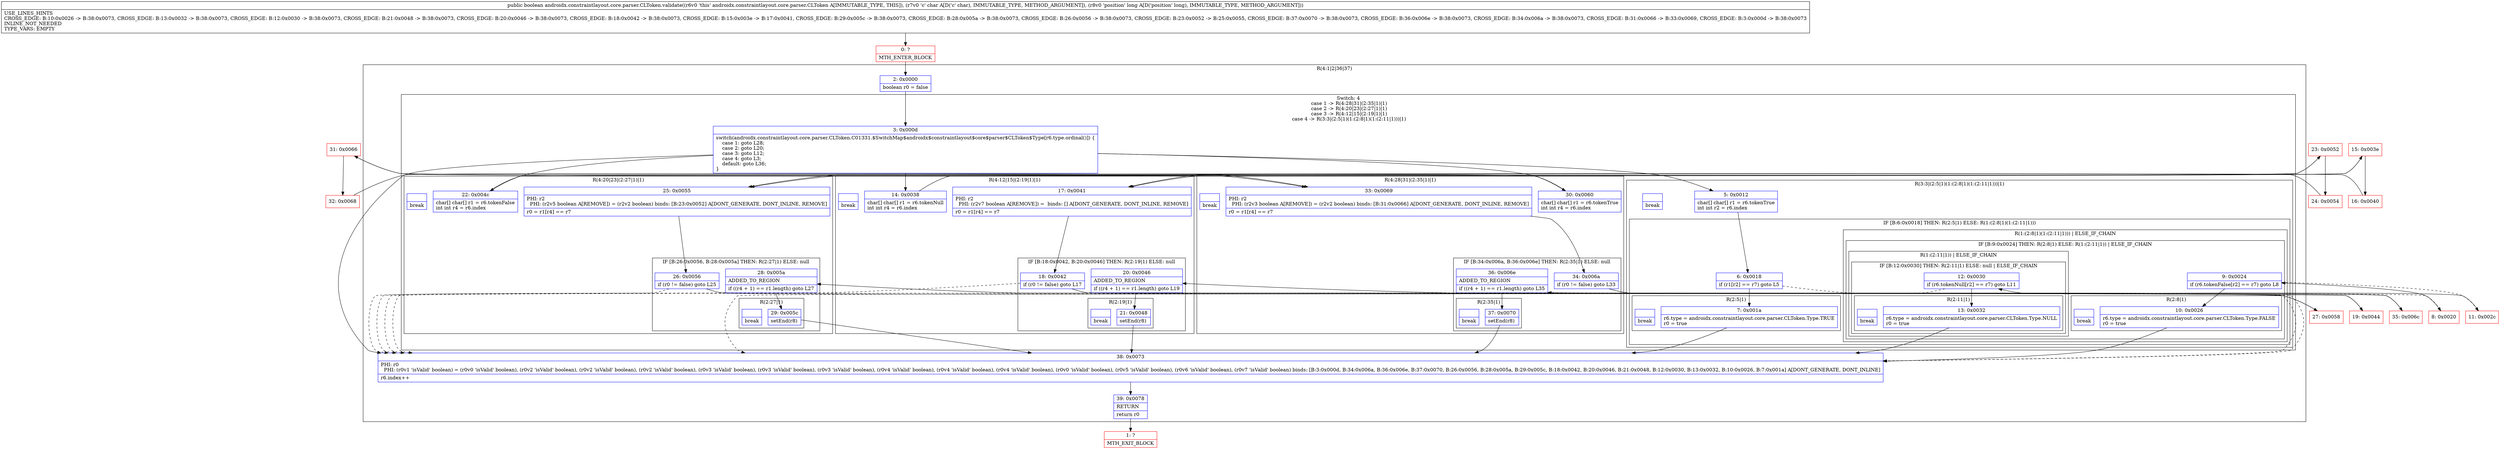 digraph "CFG forandroidx.constraintlayout.core.parser.CLToken.validate(CJ)Z" {
subgraph cluster_Region_1782743848 {
label = "R(4:1|2|36|37)";
node [shape=record,color=blue];
Node_2 [shape=record,label="{2\:\ 0x0000|boolean r0 = false\l}"];
subgraph cluster_SwitchRegion_1203608674 {
label = "Switch: 4
 case 1 -> R(4:28|31|(2:35|1)|1)
 case 2 -> R(4:20|23|(2:27|1)|1)
 case 3 -> R(4:12|15|(2:19|1)|1)
 case 4 -> R(3:3|(2:5|1)(1:(2:8|1)(1:(2:11|1)))|1)";
node [shape=record,color=blue];
Node_3 [shape=record,label="{3\:\ 0x000d|switch(androidx.constraintlayout.core.parser.CLToken.C01331.$SwitchMap$androidx$constraintlayout$core$parser$CLToken$Type[r6.type.ordinal()]) \{\l    case 1: goto L28;\l    case 2: goto L20;\l    case 3: goto L12;\l    case 4: goto L3;\l    default: goto L36;\l\}\l}"];
subgraph cluster_Region_144277140 {
label = "R(4:28|31|(2:35|1)|1)";
node [shape=record,color=blue];
Node_30 [shape=record,label="{30\:\ 0x0060|char[] char[] r1 = r6.tokenTrue\lint int r4 = r6.index\l}"];
Node_33 [shape=record,label="{33\:\ 0x0069|PHI: r2 \l  PHI: (r2v3 boolean A[REMOVE]) = (r2v2 boolean) binds: [B:31:0x0066] A[DONT_GENERATE, DONT_INLINE, REMOVE]\l|r0 = r1[r4] == r7\l}"];
subgraph cluster_IfRegion_1611765100 {
label = "IF [B:34:0x006a, B:36:0x006e] THEN: R(2:35|1) ELSE: null";
node [shape=record,color=blue];
Node_34 [shape=record,label="{34\:\ 0x006a|if (r0 != false) goto L33\l}"];
Node_36 [shape=record,label="{36\:\ 0x006e|ADDED_TO_REGION\l|if ((r4 + 1) == r1.length) goto L35\l}"];
subgraph cluster_Region_150803299 {
label = "R(2:35|1)";
node [shape=record,color=blue];
Node_37 [shape=record,label="{37\:\ 0x0070|setEnd(r8)\l}"];
Node_InsnContainer_1695998909 [shape=record,label="{|break\l}"];
}
}
Node_InsnContainer_1511466298 [shape=record,label="{|break\l}"];
}
subgraph cluster_Region_1461155499 {
label = "R(4:20|23|(2:27|1)|1)";
node [shape=record,color=blue];
Node_22 [shape=record,label="{22\:\ 0x004c|char[] char[] r1 = r6.tokenFalse\lint int r4 = r6.index\l}"];
Node_25 [shape=record,label="{25\:\ 0x0055|PHI: r2 \l  PHI: (r2v5 boolean A[REMOVE]) = (r2v2 boolean) binds: [B:23:0x0052] A[DONT_GENERATE, DONT_INLINE, REMOVE]\l|r0 = r1[r4] == r7\l}"];
subgraph cluster_IfRegion_134798344 {
label = "IF [B:26:0x0056, B:28:0x005a] THEN: R(2:27|1) ELSE: null";
node [shape=record,color=blue];
Node_26 [shape=record,label="{26\:\ 0x0056|if (r0 != false) goto L25\l}"];
Node_28 [shape=record,label="{28\:\ 0x005a|ADDED_TO_REGION\l|if ((r4 + 1) == r1.length) goto L27\l}"];
subgraph cluster_Region_1910701206 {
label = "R(2:27|1)";
node [shape=record,color=blue];
Node_29 [shape=record,label="{29\:\ 0x005c|setEnd(r8)\l}"];
Node_InsnContainer_300191682 [shape=record,label="{|break\l}"];
}
}
Node_InsnContainer_1136500040 [shape=record,label="{|break\l}"];
}
subgraph cluster_Region_200687047 {
label = "R(4:12|15|(2:19|1)|1)";
node [shape=record,color=blue];
Node_14 [shape=record,label="{14\:\ 0x0038|char[] char[] r1 = r6.tokenNull\lint int r4 = r6.index\l}"];
Node_17 [shape=record,label="{17\:\ 0x0041|PHI: r2 \l  PHI: (r2v7 boolean A[REMOVE]) =  binds: [] A[DONT_GENERATE, DONT_INLINE, REMOVE]\l|r0 = r1[r4] == r7\l}"];
subgraph cluster_IfRegion_1449554978 {
label = "IF [B:18:0x0042, B:20:0x0046] THEN: R(2:19|1) ELSE: null";
node [shape=record,color=blue];
Node_18 [shape=record,label="{18\:\ 0x0042|if (r0 != false) goto L17\l}"];
Node_20 [shape=record,label="{20\:\ 0x0046|ADDED_TO_REGION\l|if ((r4 + 1) == r1.length) goto L19\l}"];
subgraph cluster_Region_543182576 {
label = "R(2:19|1)";
node [shape=record,color=blue];
Node_21 [shape=record,label="{21\:\ 0x0048|setEnd(r8)\l}"];
Node_InsnContainer_1182793766 [shape=record,label="{|break\l}"];
}
}
Node_InsnContainer_1940856235 [shape=record,label="{|break\l}"];
}
subgraph cluster_Region_269222213 {
label = "R(3:3|(2:5|1)(1:(2:8|1)(1:(2:11|1)))|1)";
node [shape=record,color=blue];
Node_5 [shape=record,label="{5\:\ 0x0012|char[] char[] r1 = r6.tokenTrue\lint int r2 = r6.index\l}"];
subgraph cluster_IfRegion_2086292701 {
label = "IF [B:6:0x0018] THEN: R(2:5|1) ELSE: R(1:(2:8|1)(1:(2:11|1)))";
node [shape=record,color=blue];
Node_6 [shape=record,label="{6\:\ 0x0018|if (r1[r2] == r7) goto L5\l}"];
subgraph cluster_Region_1521718264 {
label = "R(2:5|1)";
node [shape=record,color=blue];
Node_7 [shape=record,label="{7\:\ 0x001a|r6.type = androidx.constraintlayout.core.parser.CLToken.Type.TRUE\lr0 = true\l}"];
Node_InsnContainer_1557633355 [shape=record,label="{|break\l}"];
}
subgraph cluster_Region_2128759791 {
label = "R(1:(2:8|1)(1:(2:11|1))) | ELSE_IF_CHAIN\l";
node [shape=record,color=blue];
subgraph cluster_IfRegion_855386050 {
label = "IF [B:9:0x0024] THEN: R(2:8|1) ELSE: R(1:(2:11|1)) | ELSE_IF_CHAIN\l";
node [shape=record,color=blue];
Node_9 [shape=record,label="{9\:\ 0x0024|if (r6.tokenFalse[r2] == r7) goto L8\l}"];
subgraph cluster_Region_914164146 {
label = "R(2:8|1)";
node [shape=record,color=blue];
Node_10 [shape=record,label="{10\:\ 0x0026|r6.type = androidx.constraintlayout.core.parser.CLToken.Type.FALSE\lr0 = true\l}"];
Node_InsnContainer_950400293 [shape=record,label="{|break\l}"];
}
subgraph cluster_Region_871163359 {
label = "R(1:(2:11|1)) | ELSE_IF_CHAIN\l";
node [shape=record,color=blue];
subgraph cluster_IfRegion_1465815771 {
label = "IF [B:12:0x0030] THEN: R(2:11|1) ELSE: null | ELSE_IF_CHAIN\l";
node [shape=record,color=blue];
Node_12 [shape=record,label="{12\:\ 0x0030|if (r6.tokenNull[r2] == r7) goto L11\l}"];
subgraph cluster_Region_1968415826 {
label = "R(2:11|1)";
node [shape=record,color=blue];
Node_13 [shape=record,label="{13\:\ 0x0032|r6.type = androidx.constraintlayout.core.parser.CLToken.Type.NULL\lr0 = true\l}"];
Node_InsnContainer_1393635112 [shape=record,label="{|break\l}"];
}
}
}
}
}
}
Node_InsnContainer_1069591446 [shape=record,label="{|break\l}"];
}
}
Node_38 [shape=record,label="{38\:\ 0x0073|PHI: r0 \l  PHI: (r0v1 'isValid' boolean) = (r0v0 'isValid' boolean), (r0v2 'isValid' boolean), (r0v2 'isValid' boolean), (r0v2 'isValid' boolean), (r0v3 'isValid' boolean), (r0v3 'isValid' boolean), (r0v3 'isValid' boolean), (r0v4 'isValid' boolean), (r0v4 'isValid' boolean), (r0v4 'isValid' boolean), (r0v0 'isValid' boolean), (r0v5 'isValid' boolean), (r0v6 'isValid' boolean), (r0v7 'isValid' boolean) binds: [B:3:0x000d, B:34:0x006a, B:36:0x006e, B:37:0x0070, B:26:0x0056, B:28:0x005a, B:29:0x005c, B:18:0x0042, B:20:0x0046, B:21:0x0048, B:12:0x0030, B:13:0x0032, B:10:0x0026, B:7:0x001a] A[DONT_GENERATE, DONT_INLINE]\l|r6.index++\l}"];
Node_39 [shape=record,label="{39\:\ 0x0078|RETURN\l|return r0\l}"];
}
Node_0 [shape=record,color=red,label="{0\:\ ?|MTH_ENTER_BLOCK\l}"];
Node_8 [shape=record,color=red,label="{8\:\ 0x0020}"];
Node_11 [shape=record,color=red,label="{11\:\ 0x002c}"];
Node_15 [shape=record,color=red,label="{15\:\ 0x003e}"];
Node_16 [shape=record,color=red,label="{16\:\ 0x0040}"];
Node_19 [shape=record,color=red,label="{19\:\ 0x0044}"];
Node_23 [shape=record,color=red,label="{23\:\ 0x0052}"];
Node_24 [shape=record,color=red,label="{24\:\ 0x0054}"];
Node_27 [shape=record,color=red,label="{27\:\ 0x0058}"];
Node_31 [shape=record,color=red,label="{31\:\ 0x0066}"];
Node_32 [shape=record,color=red,label="{32\:\ 0x0068}"];
Node_35 [shape=record,color=red,label="{35\:\ 0x006c}"];
Node_1 [shape=record,color=red,label="{1\:\ ?|MTH_EXIT_BLOCK\l}"];
MethodNode[shape=record,label="{public boolean androidx.constraintlayout.core.parser.CLToken.validate((r6v0 'this' androidx.constraintlayout.core.parser.CLToken A[IMMUTABLE_TYPE, THIS]), (r7v0 'c' char A[D('c' char), IMMUTABLE_TYPE, METHOD_ARGUMENT]), (r8v0 'position' long A[D('position' long), IMMUTABLE_TYPE, METHOD_ARGUMENT]))  | USE_LINES_HINTS\lCROSS_EDGE: B:10:0x0026 \-\> B:38:0x0073, CROSS_EDGE: B:13:0x0032 \-\> B:38:0x0073, CROSS_EDGE: B:12:0x0030 \-\> B:38:0x0073, CROSS_EDGE: B:21:0x0048 \-\> B:38:0x0073, CROSS_EDGE: B:20:0x0046 \-\> B:38:0x0073, CROSS_EDGE: B:18:0x0042 \-\> B:38:0x0073, CROSS_EDGE: B:15:0x003e \-\> B:17:0x0041, CROSS_EDGE: B:29:0x005c \-\> B:38:0x0073, CROSS_EDGE: B:28:0x005a \-\> B:38:0x0073, CROSS_EDGE: B:26:0x0056 \-\> B:38:0x0073, CROSS_EDGE: B:23:0x0052 \-\> B:25:0x0055, CROSS_EDGE: B:37:0x0070 \-\> B:38:0x0073, CROSS_EDGE: B:36:0x006e \-\> B:38:0x0073, CROSS_EDGE: B:34:0x006a \-\> B:38:0x0073, CROSS_EDGE: B:31:0x0066 \-\> B:33:0x0069, CROSS_EDGE: B:3:0x000d \-\> B:38:0x0073\lINLINE_NOT_NEEDED\lTYPE_VARS: EMPTY\l}"];
MethodNode -> Node_0;Node_2 -> Node_3;
Node_3 -> Node_5;
Node_3 -> Node_14;
Node_3 -> Node_22;
Node_3 -> Node_30;
Node_3 -> Node_38;
Node_30 -> Node_31;
Node_33 -> Node_34;
Node_34 -> Node_35;
Node_34 -> Node_38[style=dashed];
Node_36 -> Node_37;
Node_36 -> Node_38[style=dashed];
Node_37 -> Node_38;
Node_22 -> Node_23;
Node_25 -> Node_26;
Node_26 -> Node_27;
Node_26 -> Node_38[style=dashed];
Node_28 -> Node_29;
Node_28 -> Node_38[style=dashed];
Node_29 -> Node_38;
Node_14 -> Node_15;
Node_17 -> Node_18;
Node_18 -> Node_19;
Node_18 -> Node_38[style=dashed];
Node_20 -> Node_21;
Node_20 -> Node_38[style=dashed];
Node_21 -> Node_38;
Node_5 -> Node_6;
Node_6 -> Node_7;
Node_6 -> Node_8[style=dashed];
Node_7 -> Node_38;
Node_9 -> Node_10;
Node_9 -> Node_11[style=dashed];
Node_10 -> Node_38;
Node_12 -> Node_13;
Node_12 -> Node_38[style=dashed];
Node_13 -> Node_38;
Node_38 -> Node_39;
Node_39 -> Node_1;
Node_0 -> Node_2;
Node_8 -> Node_9;
Node_11 -> Node_12;
Node_15 -> Node_16;
Node_15 -> Node_17;
Node_16 -> Node_17;
Node_19 -> Node_20;
Node_23 -> Node_24;
Node_23 -> Node_25;
Node_24 -> Node_25;
Node_27 -> Node_28;
Node_31 -> Node_32;
Node_31 -> Node_33;
Node_32 -> Node_33;
Node_35 -> Node_36;
}

